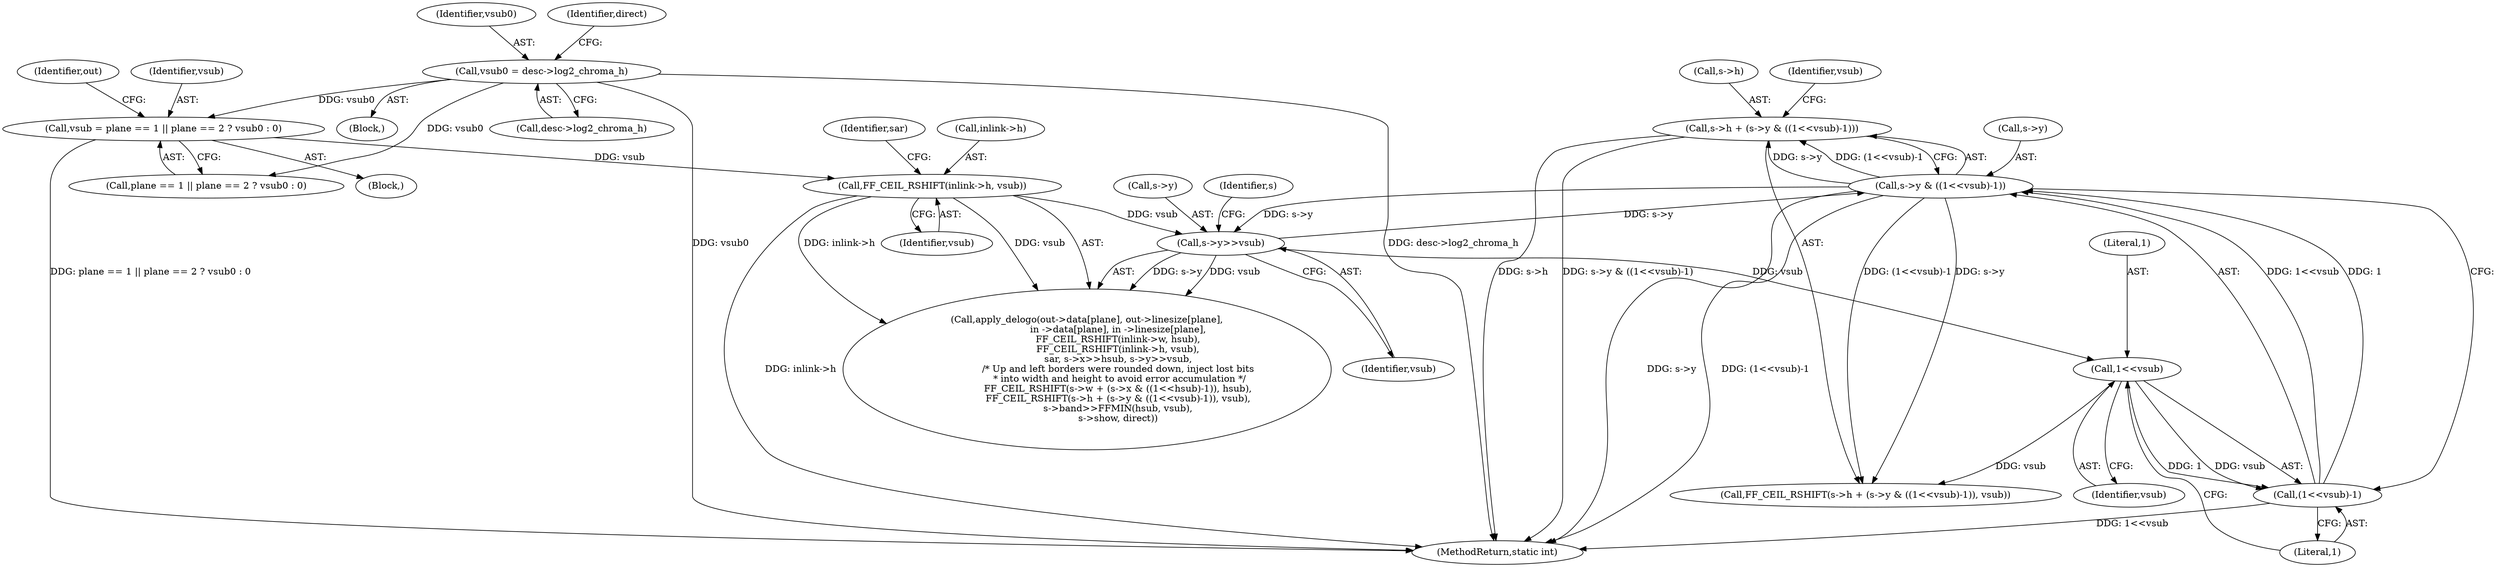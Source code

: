 digraph "0_FFmpeg_e43a0a232dbf6d3c161823c2e07c52e76227a1bc_0@pointer" {
"1000310" [label="(Call,s->h + (s->y & ((1<<vsub)-1)))"];
"1000314" [label="(Call,s->y & ((1<<vsub)-1))"];
"1000289" [label="(Call,s->y>>vsub)"];
"1000278" [label="(Call,FF_CEIL_RSHIFT(inlink->h, vsub))"];
"1000240" [label="(Call,vsub = plane == 1 || plane == 2 ? vsub0 : 0)"];
"1000139" [label="(Call,vsub0 = desc->log2_chroma_h)"];
"1000318" [label="(Call,(1<<vsub)-1)"];
"1000319" [label="(Call,1<<vsub)"];
"1000283" [label="(Identifier,sar)"];
"1000255" [label="(Identifier,out)"];
"1000241" [label="(Identifier,vsub)"];
"1000289" [label="(Call,s->y>>vsub)"];
"1000279" [label="(Call,inlink->h)"];
"1000321" [label="(Identifier,vsub)"];
"1000141" [label="(Call,desc->log2_chroma_h)"];
"1000252" [label="(Call,apply_delogo(out->data[plane], out->linesize[plane],\n                     in ->data[plane], in ->linesize[plane],\n                     FF_CEIL_RSHIFT(inlink->w, hsub),\n                     FF_CEIL_RSHIFT(inlink->h, vsub),\n                     sar, s->x>>hsub, s->y>>vsub,\n                     /* Up and left borders were rounded down, inject lost bits\n                      * into width and height to avoid error accumulation */\n                     FF_CEIL_RSHIFT(s->w + (s->x & ((1<<hsub)-1)), hsub),\n                     FF_CEIL_RSHIFT(s->h + (s->y & ((1<<vsub)-1)), vsub),\n                     s->band>>FFMIN(hsub, vsub),\n                     s->show, direct))"];
"1000309" [label="(Call,FF_CEIL_RSHIFT(s->h + (s->y & ((1<<vsub)-1)), vsub))"];
"1000320" [label="(Literal,1)"];
"1000314" [label="(Call,s->y & ((1<<vsub)-1))"];
"1000140" [label="(Identifier,vsub0)"];
"1000105" [label="(Block,)"];
"1000315" [label="(Call,s->y)"];
"1000240" [label="(Call,vsub = plane == 1 || plane == 2 ? vsub0 : 0)"];
"1000311" [label="(Call,s->h)"];
"1000345" [label="(MethodReturn,static int)"];
"1000318" [label="(Call,(1<<vsub)-1)"];
"1000146" [label="(Identifier,direct)"];
"1000290" [label="(Call,s->y)"];
"1000323" [label="(Identifier,vsub)"];
"1000139" [label="(Call,vsub0 = desc->log2_chroma_h)"];
"1000242" [label="(Call,plane == 1 || plane == 2 ? vsub0 : 0)"];
"1000282" [label="(Identifier,vsub)"];
"1000319" [label="(Call,1<<vsub)"];
"1000297" [label="(Identifier,s)"];
"1000293" [label="(Identifier,vsub)"];
"1000225" [label="(Block,)"];
"1000278" [label="(Call,FF_CEIL_RSHIFT(inlink->h, vsub))"];
"1000322" [label="(Literal,1)"];
"1000310" [label="(Call,s->h + (s->y & ((1<<vsub)-1)))"];
"1000310" -> "1000309"  [label="AST: "];
"1000310" -> "1000314"  [label="CFG: "];
"1000311" -> "1000310"  [label="AST: "];
"1000314" -> "1000310"  [label="AST: "];
"1000323" -> "1000310"  [label="CFG: "];
"1000310" -> "1000345"  [label="DDG: s->h"];
"1000310" -> "1000345"  [label="DDG: s->y & ((1<<vsub)-1)"];
"1000314" -> "1000310"  [label="DDG: s->y"];
"1000314" -> "1000310"  [label="DDG: (1<<vsub)-1"];
"1000314" -> "1000318"  [label="CFG: "];
"1000315" -> "1000314"  [label="AST: "];
"1000318" -> "1000314"  [label="AST: "];
"1000314" -> "1000345"  [label="DDG: s->y"];
"1000314" -> "1000345"  [label="DDG: (1<<vsub)-1"];
"1000314" -> "1000289"  [label="DDG: s->y"];
"1000314" -> "1000309"  [label="DDG: s->y"];
"1000314" -> "1000309"  [label="DDG: (1<<vsub)-1"];
"1000289" -> "1000314"  [label="DDG: s->y"];
"1000318" -> "1000314"  [label="DDG: 1<<vsub"];
"1000318" -> "1000314"  [label="DDG: 1"];
"1000289" -> "1000252"  [label="AST: "];
"1000289" -> "1000293"  [label="CFG: "];
"1000290" -> "1000289"  [label="AST: "];
"1000293" -> "1000289"  [label="AST: "];
"1000297" -> "1000289"  [label="CFG: "];
"1000289" -> "1000252"  [label="DDG: s->y"];
"1000289" -> "1000252"  [label="DDG: vsub"];
"1000278" -> "1000289"  [label="DDG: vsub"];
"1000289" -> "1000319"  [label="DDG: vsub"];
"1000278" -> "1000252"  [label="AST: "];
"1000278" -> "1000282"  [label="CFG: "];
"1000279" -> "1000278"  [label="AST: "];
"1000282" -> "1000278"  [label="AST: "];
"1000283" -> "1000278"  [label="CFG: "];
"1000278" -> "1000345"  [label="DDG: inlink->h"];
"1000278" -> "1000252"  [label="DDG: inlink->h"];
"1000278" -> "1000252"  [label="DDG: vsub"];
"1000240" -> "1000278"  [label="DDG: vsub"];
"1000240" -> "1000225"  [label="AST: "];
"1000240" -> "1000242"  [label="CFG: "];
"1000241" -> "1000240"  [label="AST: "];
"1000242" -> "1000240"  [label="AST: "];
"1000255" -> "1000240"  [label="CFG: "];
"1000240" -> "1000345"  [label="DDG: plane == 1 || plane == 2 ? vsub0 : 0"];
"1000139" -> "1000240"  [label="DDG: vsub0"];
"1000139" -> "1000105"  [label="AST: "];
"1000139" -> "1000141"  [label="CFG: "];
"1000140" -> "1000139"  [label="AST: "];
"1000141" -> "1000139"  [label="AST: "];
"1000146" -> "1000139"  [label="CFG: "];
"1000139" -> "1000345"  [label="DDG: desc->log2_chroma_h"];
"1000139" -> "1000345"  [label="DDG: vsub0"];
"1000139" -> "1000242"  [label="DDG: vsub0"];
"1000318" -> "1000322"  [label="CFG: "];
"1000319" -> "1000318"  [label="AST: "];
"1000322" -> "1000318"  [label="AST: "];
"1000318" -> "1000345"  [label="DDG: 1<<vsub"];
"1000319" -> "1000318"  [label="DDG: 1"];
"1000319" -> "1000318"  [label="DDG: vsub"];
"1000319" -> "1000321"  [label="CFG: "];
"1000320" -> "1000319"  [label="AST: "];
"1000321" -> "1000319"  [label="AST: "];
"1000322" -> "1000319"  [label="CFG: "];
"1000319" -> "1000309"  [label="DDG: vsub"];
}
